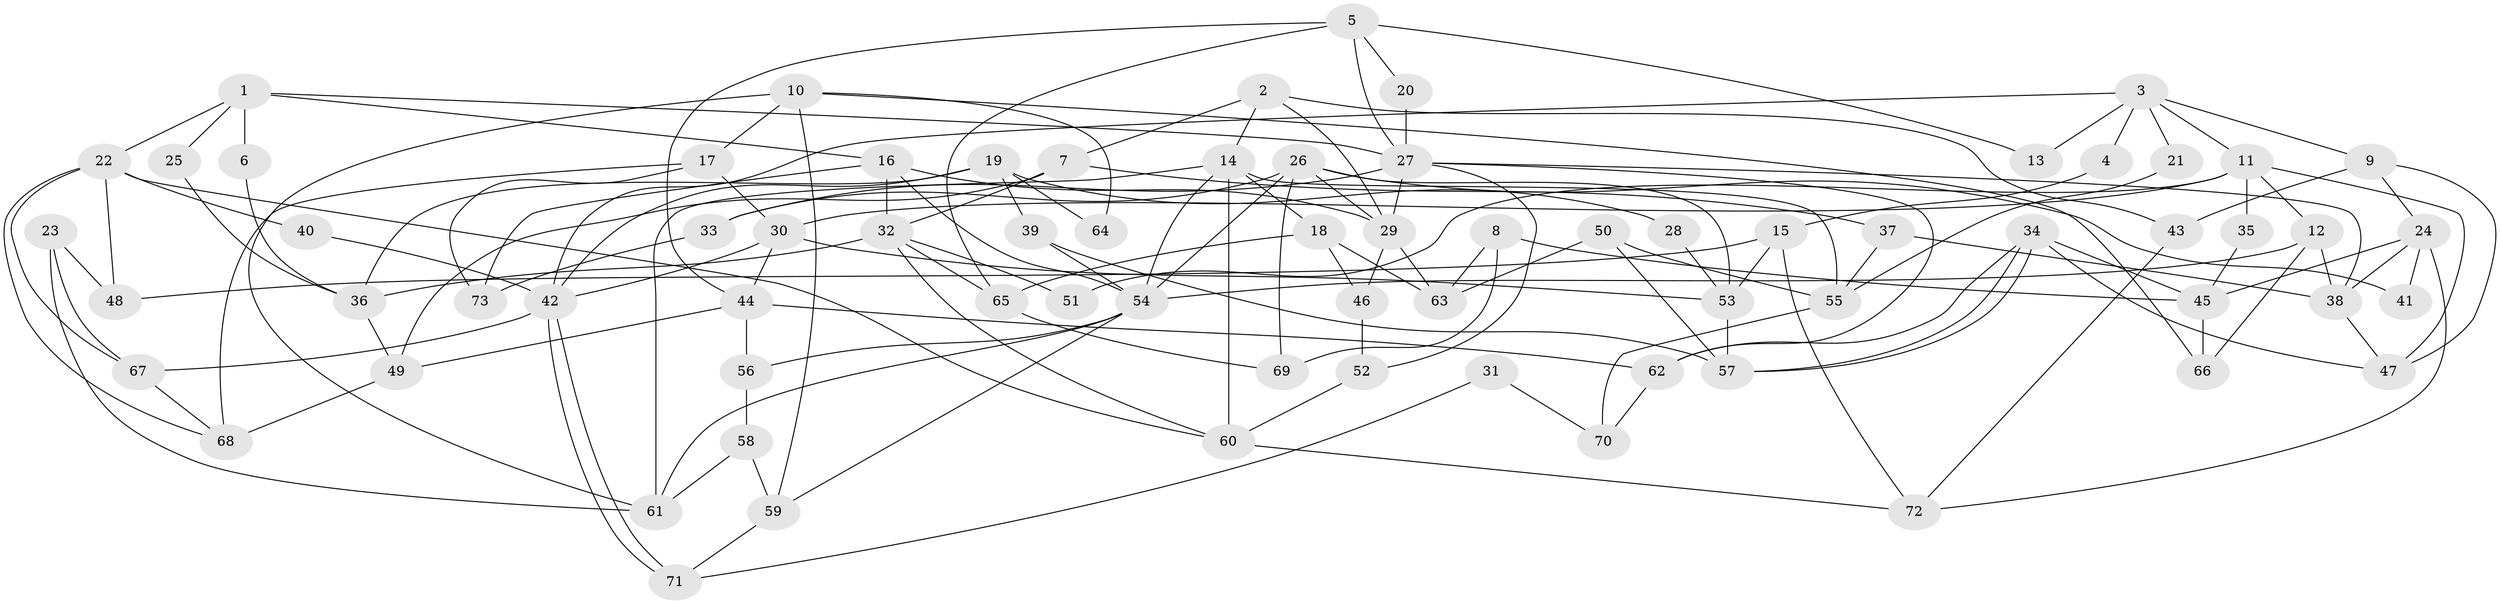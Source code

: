 // Generated by graph-tools (version 1.1) at 2025/11/02/27/25 16:11:22]
// undirected, 73 vertices, 146 edges
graph export_dot {
graph [start="1"]
  node [color=gray90,style=filled];
  1;
  2;
  3;
  4;
  5;
  6;
  7;
  8;
  9;
  10;
  11;
  12;
  13;
  14;
  15;
  16;
  17;
  18;
  19;
  20;
  21;
  22;
  23;
  24;
  25;
  26;
  27;
  28;
  29;
  30;
  31;
  32;
  33;
  34;
  35;
  36;
  37;
  38;
  39;
  40;
  41;
  42;
  43;
  44;
  45;
  46;
  47;
  48;
  49;
  50;
  51;
  52;
  53;
  54;
  55;
  56;
  57;
  58;
  59;
  60;
  61;
  62;
  63;
  64;
  65;
  66;
  67;
  68;
  69;
  70;
  71;
  72;
  73;
  1 -- 22;
  1 -- 16;
  1 -- 6;
  1 -- 25;
  1 -- 27;
  2 -- 7;
  2 -- 14;
  2 -- 29;
  2 -- 43;
  3 -- 9;
  3 -- 42;
  3 -- 4;
  3 -- 11;
  3 -- 13;
  3 -- 21;
  4 -- 15;
  5 -- 27;
  5 -- 44;
  5 -- 13;
  5 -- 20;
  5 -- 65;
  6 -- 36;
  7 -- 37;
  7 -- 32;
  7 -- 49;
  8 -- 69;
  8 -- 45;
  8 -- 63;
  9 -- 24;
  9 -- 47;
  9 -- 43;
  10 -- 17;
  10 -- 61;
  10 -- 59;
  10 -- 64;
  10 -- 66;
  11 -- 30;
  11 -- 12;
  11 -- 35;
  11 -- 47;
  11 -- 51;
  12 -- 38;
  12 -- 54;
  12 -- 66;
  14 -- 18;
  14 -- 54;
  14 -- 55;
  14 -- 60;
  14 -- 61;
  15 -- 72;
  15 -- 53;
  15 -- 48;
  16 -- 54;
  16 -- 29;
  16 -- 32;
  16 -- 73;
  17 -- 73;
  17 -- 30;
  17 -- 68;
  18 -- 63;
  18 -- 65;
  18 -- 46;
  19 -- 39;
  19 -- 36;
  19 -- 28;
  19 -- 42;
  19 -- 64;
  20 -- 27;
  21 -- 55;
  22 -- 60;
  22 -- 68;
  22 -- 40;
  22 -- 48;
  22 -- 67;
  23 -- 67;
  23 -- 48;
  23 -- 61;
  24 -- 38;
  24 -- 45;
  24 -- 41;
  24 -- 72;
  25 -- 36;
  26 -- 29;
  26 -- 54;
  26 -- 33;
  26 -- 41;
  26 -- 53;
  26 -- 69;
  27 -- 29;
  27 -- 33;
  27 -- 38;
  27 -- 52;
  27 -- 62;
  28 -- 53;
  29 -- 46;
  29 -- 63;
  30 -- 42;
  30 -- 44;
  30 -- 53;
  31 -- 71;
  31 -- 70;
  32 -- 60;
  32 -- 36;
  32 -- 51;
  32 -- 65;
  33 -- 73;
  34 -- 57;
  34 -- 57;
  34 -- 62;
  34 -- 45;
  34 -- 47;
  35 -- 45;
  36 -- 49;
  37 -- 55;
  37 -- 38;
  38 -- 47;
  39 -- 57;
  39 -- 54;
  40 -- 42;
  42 -- 71;
  42 -- 71;
  42 -- 67;
  43 -- 72;
  44 -- 49;
  44 -- 56;
  44 -- 62;
  45 -- 66;
  46 -- 52;
  49 -- 68;
  50 -- 63;
  50 -- 57;
  50 -- 55;
  52 -- 60;
  53 -- 57;
  54 -- 61;
  54 -- 56;
  54 -- 59;
  55 -- 70;
  56 -- 58;
  58 -- 61;
  58 -- 59;
  59 -- 71;
  60 -- 72;
  62 -- 70;
  65 -- 69;
  67 -- 68;
}

